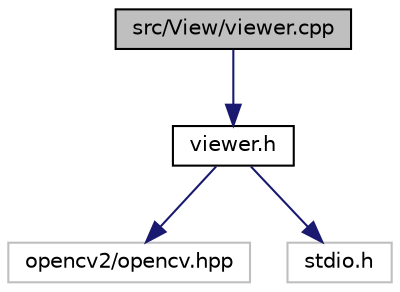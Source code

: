 digraph "src/View/viewer.cpp"
{
 // LATEX_PDF_SIZE
  edge [fontname="Helvetica",fontsize="10",labelfontname="Helvetica",labelfontsize="10"];
  node [fontname="Helvetica",fontsize="10",shape=record];
  Node1 [label="src/View/viewer.cpp",height=0.2,width=0.4,color="black", fillcolor="grey75", style="filled", fontcolor="black",tooltip="Implemantation of the Viewer class."];
  Node1 -> Node2 [color="midnightblue",fontsize="10",style="solid"];
  Node2 [label="viewer.h",height=0.2,width=0.4,color="black", fillcolor="white", style="filled",URL="$viewer_8h.html",tooltip="Header of the viewer.cpp file."];
  Node2 -> Node3 [color="midnightblue",fontsize="10",style="solid"];
  Node3 [label="opencv2/opencv.hpp",height=0.2,width=0.4,color="grey75", fillcolor="white", style="filled",tooltip=" "];
  Node2 -> Node4 [color="midnightblue",fontsize="10",style="solid"];
  Node4 [label="stdio.h",height=0.2,width=0.4,color="grey75", fillcolor="white", style="filled",tooltip=" "];
}
